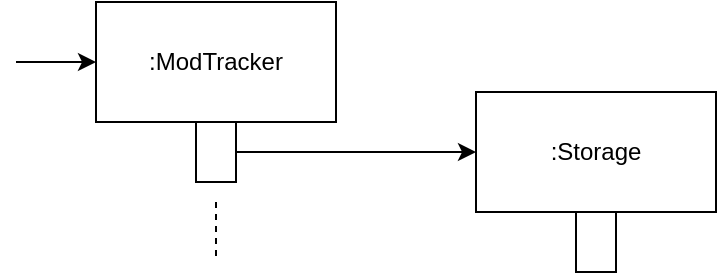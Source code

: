 <mxfile version="13.8.1" type="github"><diagram id="7XnG9sWOm1wwRAR3PmAL" name="Page-1"><mxGraphModel dx="782" dy="437" grid="1" gridSize="10" guides="1" tooltips="1" connect="1" arrows="1" fold="1" page="1" pageScale="1" pageWidth="827" pageHeight="1169" math="0" shadow="0"><root><mxCell id="0"/><mxCell id="1" parent="0"/><mxCell id="5C5Y8n8lD4qJSeGpFEw5-1" value=":ModTracker" style="rounded=0;whiteSpace=wrap;html=1;" vertex="1" parent="1"><mxGeometry x="80" y="40" width="120" height="60" as="geometry"/></mxCell><mxCell id="5C5Y8n8lD4qJSeGpFEw5-2" value="" style="endArrow=none;dashed=1;html=1;" edge="1" parent="1"><mxGeometry width="50" height="50" relative="1" as="geometry"><mxPoint x="140" y="140" as="sourcePoint"/><mxPoint x="140" y="170" as="targetPoint"/></mxGeometry></mxCell><mxCell id="5C5Y8n8lD4qJSeGpFEw5-3" value="" style="rounded=0;whiteSpace=wrap;html=1;" vertex="1" parent="1"><mxGeometry x="130" y="100" width="20" height="30" as="geometry"/></mxCell><mxCell id="5C5Y8n8lD4qJSeGpFEw5-4" style="edgeStyle=orthogonalEdgeStyle;rounded=0;orthogonalLoop=1;jettySize=auto;html=1;exitX=0.5;exitY=1;exitDx=0;exitDy=0;" edge="1" parent="1" source="5C5Y8n8lD4qJSeGpFEw5-3" target="5C5Y8n8lD4qJSeGpFEw5-3"><mxGeometry relative="1" as="geometry"/></mxCell><mxCell id="5C5Y8n8lD4qJSeGpFEw5-5" value="" style="endArrow=classic;html=1;entryX=0;entryY=0.5;entryDx=0;entryDy=0;" edge="1" parent="1" target="5C5Y8n8lD4qJSeGpFEw5-1"><mxGeometry width="50" height="50" relative="1" as="geometry"><mxPoint x="40" y="70" as="sourcePoint"/><mxPoint x="240" y="200" as="targetPoint"/></mxGeometry></mxCell><mxCell id="5C5Y8n8lD4qJSeGpFEw5-6" value=":Storage" style="rounded=0;whiteSpace=wrap;html=1;" vertex="1" parent="1"><mxGeometry x="270" y="85" width="120" height="60" as="geometry"/></mxCell><mxCell id="5C5Y8n8lD4qJSeGpFEw5-7" value="" style="endArrow=classic;html=1;entryX=0;entryY=0.5;entryDx=0;entryDy=0;exitX=1;exitY=0.5;exitDx=0;exitDy=0;" edge="1" parent="1" source="5C5Y8n8lD4qJSeGpFEw5-3" target="5C5Y8n8lD4qJSeGpFEw5-6"><mxGeometry width="50" height="50" relative="1" as="geometry"><mxPoint x="190" y="250" as="sourcePoint"/><mxPoint x="240" y="200" as="targetPoint"/></mxGeometry></mxCell><mxCell id="5C5Y8n8lD4qJSeGpFEw5-8" value="" style="rounded=0;whiteSpace=wrap;html=1;" vertex="1" parent="1"><mxGeometry x="320" y="145" width="20" height="30" as="geometry"/></mxCell></root></mxGraphModel></diagram></mxfile>